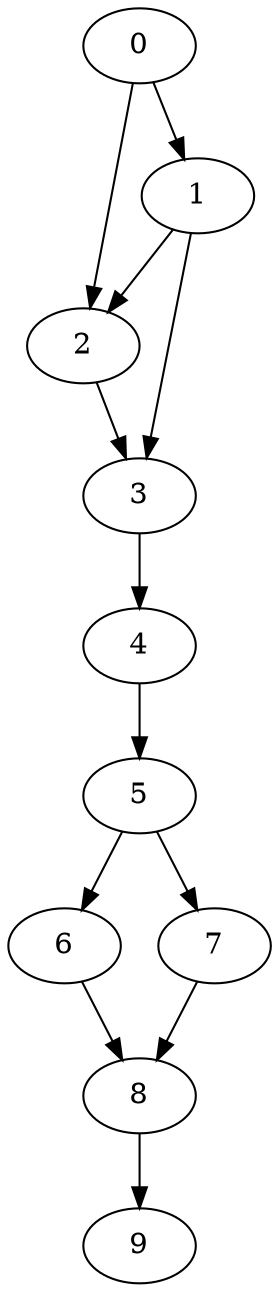 strict digraph {
	graph [bb="0,0,126,612"];
	node [label="\N"];
	0	 [height=0.5,
		pos="63,594",
		width=0.75];
	1	 [height=0.5,
		pos="91,522",
		width=0.75];
	0 -> 1	 [pos="e,84.412,539.47 69.636,576.41 72.913,568.22 76.944,558.14 80.618,548.95"];
	2	 [height=0.5,
		pos="36,450",
		width=0.75];
	0 -> 2	 [pos="e,39.268,468.19 59.743,575.87 55.142,551.67 46.688,507.21 41.209,478.39"];
	1 -> 2	 [pos="e,47.911,466.16 79.066,505.81 71.786,496.55 62.337,484.52 54.146,474.09"];
	3	 [height=0.5,
		pos="63,378",
		width=0.75];
	1 -> 3	 [pos="e,66.389,396.19 87.623,503.87 82.829,479.56 74.007,434.82 68.327,406.01"];
	2 -> 3	 [pos="e,56.46,395.96 42.399,432.41 45.514,424.34 49.334,414.43 52.835,405.35"];
	4	 [height=0.5,
		pos="63,306",
		width=0.75];
	3 -> 4	 [pos="e,63,324.1 63,359.7 63,351.98 63,342.71 63,334.11"];
	5	 [height=0.5,
		pos="63,234",
		width=0.75];
	4 -> 5	 [pos="e,63,252.1 63,287.7 63,279.98 63,270.71 63,262.11"];
	6	 [height=0.5,
		pos="27,162",
		width=0.75];
	5 -> 6	 [pos="e,35.304,179.15 54.65,216.76 50.288,208.28 44.853,197.71 39.959,188.2"];
	7	 [height=0.5,
		pos="99,162",
		width=0.75];
	5 -> 7	 [pos="e,90.696,179.15 71.35,216.76 75.712,208.28 81.147,197.71 86.041,188.2"];
	8	 [height=0.5,
		pos="63,90",
		width=0.75];
	6 -> 8	 [pos="e,54.696,107.15 35.35,144.76 39.712,136.28 45.147,125.71 50.041,116.2"];
	7 -> 8	 [pos="e,71.304,107.15 90.65,144.76 86.288,136.28 80.853,125.71 75.959,116.2"];
	9	 [height=0.5,
		pos="63,18",
		width=0.75];
	8 -> 9	 [pos="e,63,36.104 63,71.697 63,63.983 63,54.712 63,46.112"];
}
